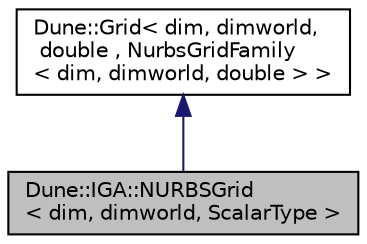 digraph "Dune::IGA::NURBSGrid&lt; dim, dimworld, ScalarType &gt;"
{
 // LATEX_PDF_SIZE
  edge [fontname="Helvetica",fontsize="10",labelfontname="Helvetica",labelfontsize="10"];
  node [fontname="Helvetica",fontsize="10",shape=record];
  Node1 [label="Dune::IGA::NURBSGrid\l\< dim, dimworld, ScalarType \>",height=0.2,width=0.4,color="black", fillcolor="grey75", style="filled", fontcolor="black",tooltip="NURBS grid manager."];
  Node2 -> Node1 [dir="back",color="midnightblue",fontsize="10",style="solid",fontname="Helvetica"];
  Node2 [label="Dune::Grid\< dim, dimworld,\l double , NurbsGridFamily\l\< dim, dimworld, double  \> \>",height=0.2,width=0.4,color="black", fillcolor="white", style="filled",tooltip=" "];
}
